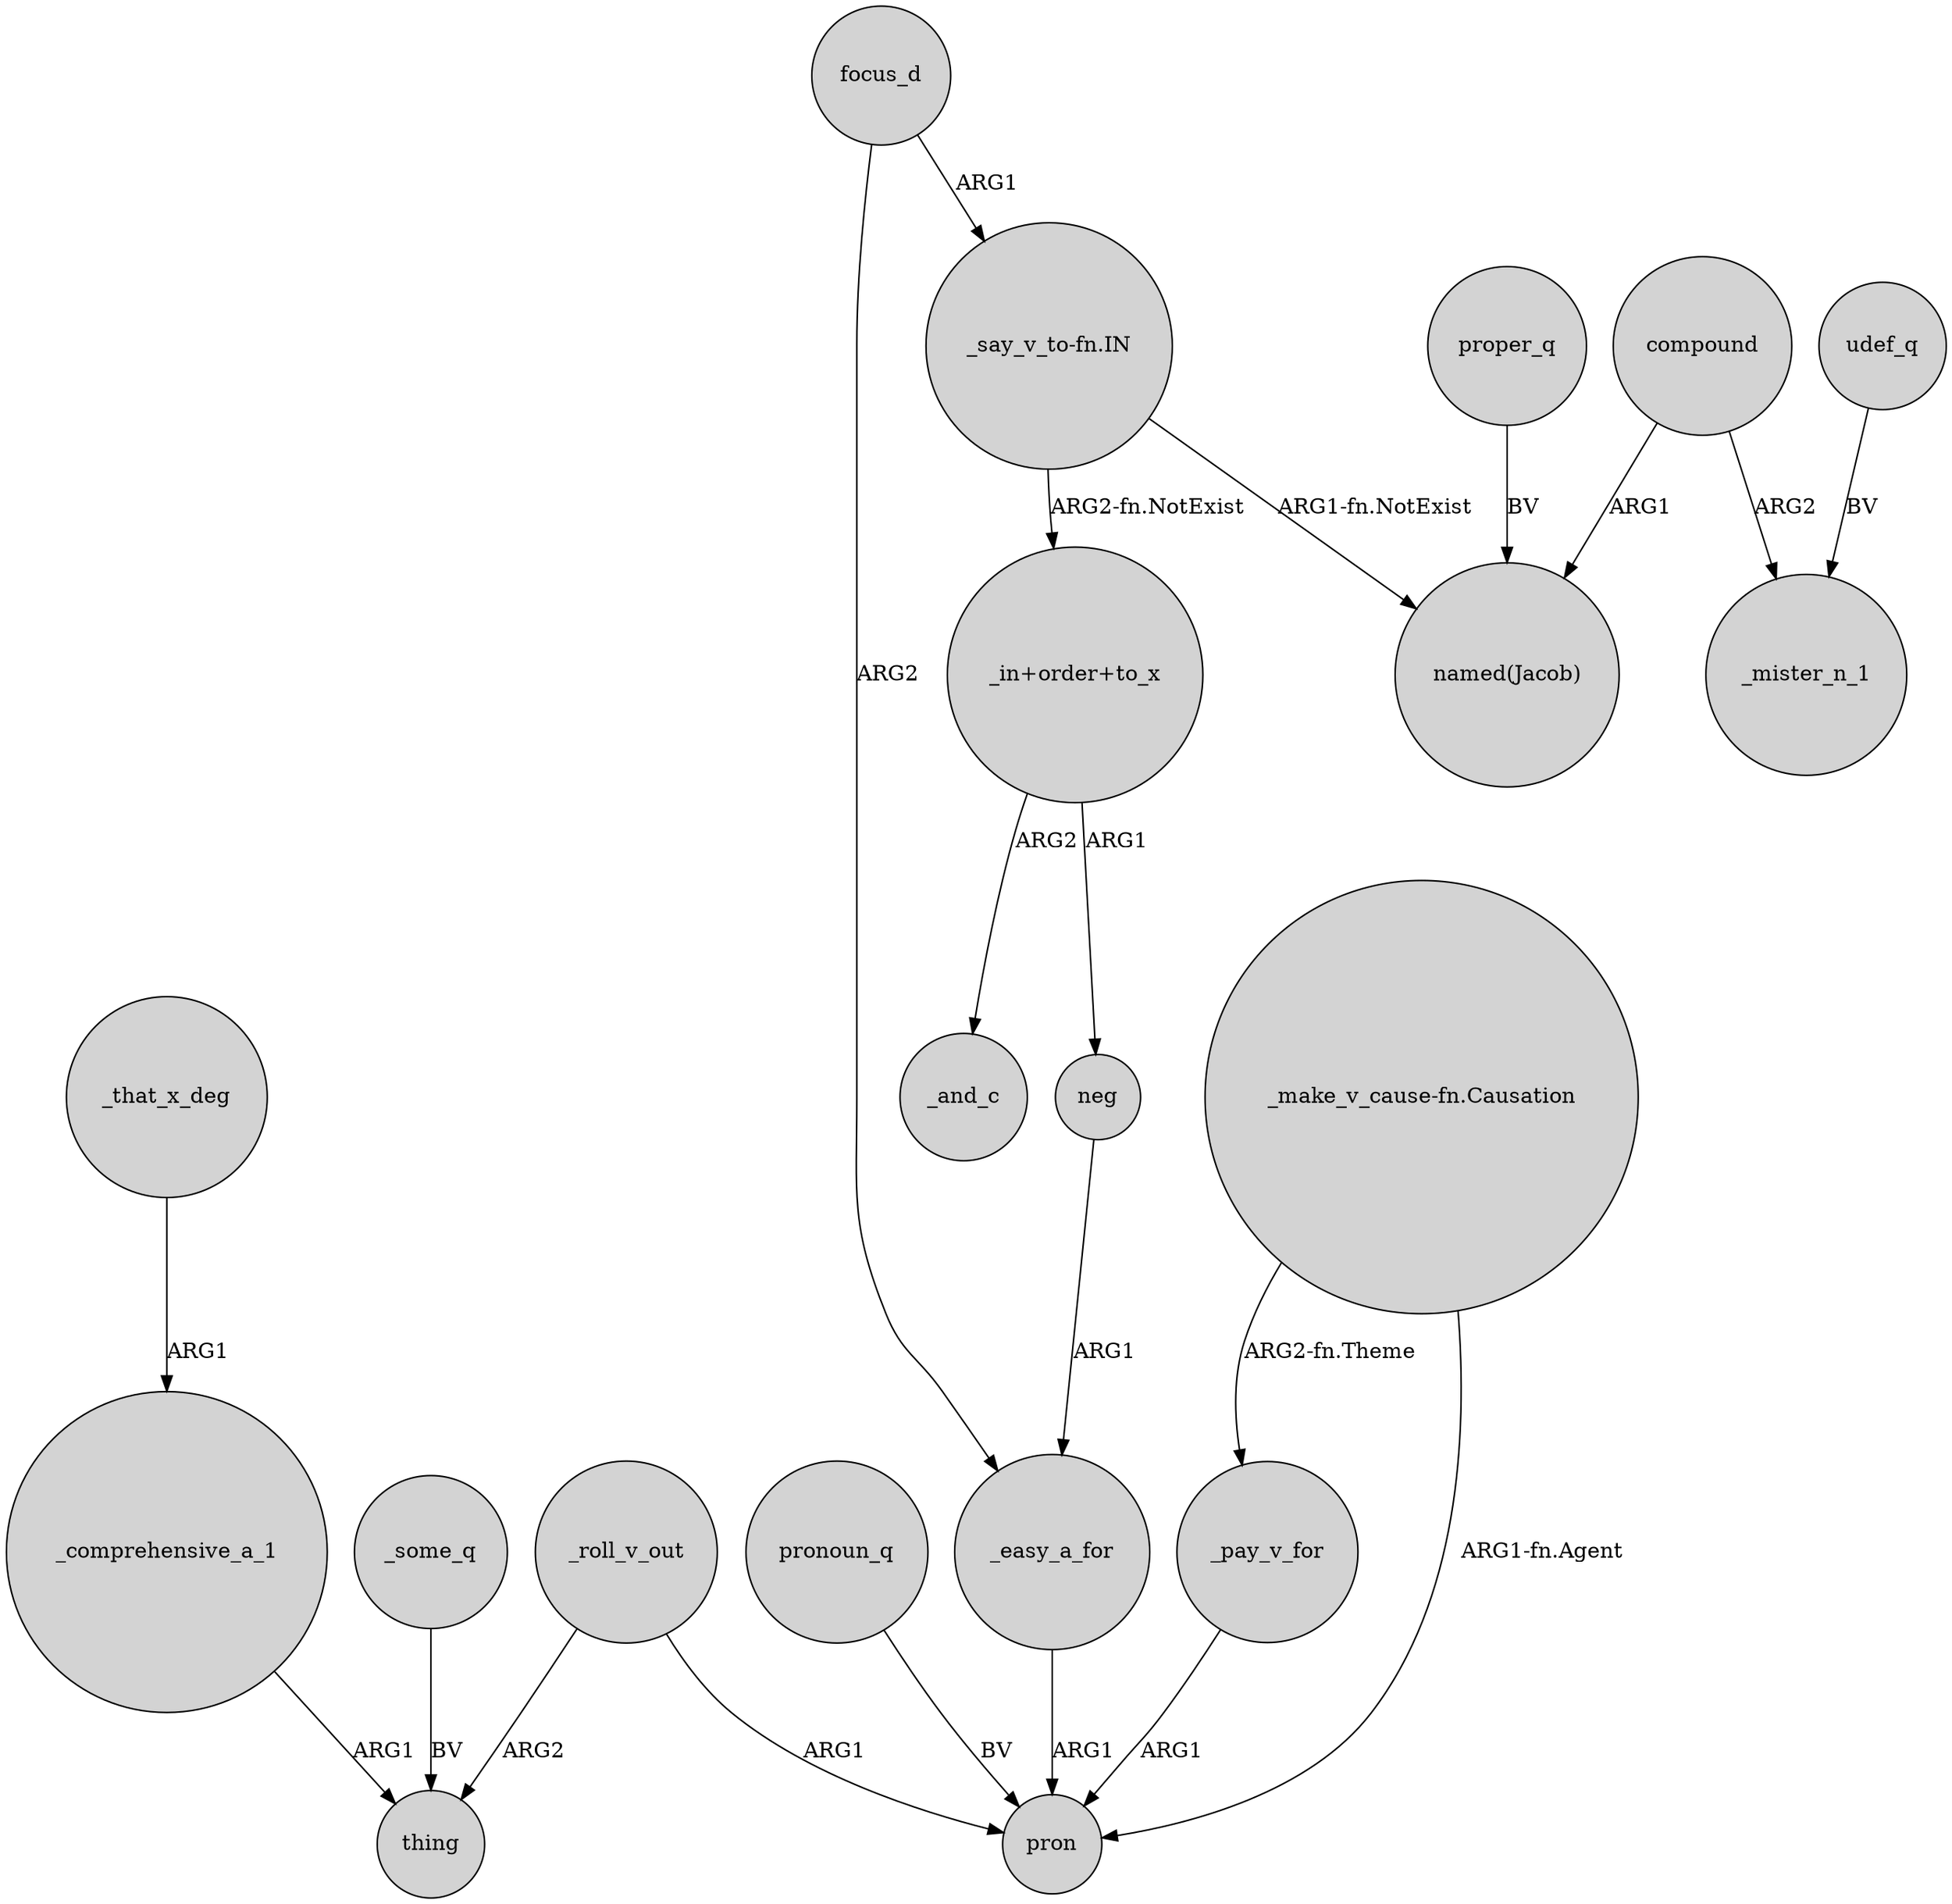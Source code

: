 digraph {
	node [shape=circle style=filled]
	"_say_v_to-fn.IN" -> "_in+order+to_x" [label="ARG2-fn.NotExist"]
	_comprehensive_a_1 -> thing [label=ARG1]
	compound -> "named(Jacob)" [label=ARG1]
	_some_q -> thing [label=BV]
	compound -> _mister_n_1 [label=ARG2]
	_easy_a_for -> pron [label=ARG1]
	udef_q -> _mister_n_1 [label=BV]
	_roll_v_out -> thing [label=ARG2]
	_pay_v_for -> pron [label=ARG1]
	"_say_v_to-fn.IN" -> "named(Jacob)" [label="ARG1-fn.NotExist"]
	pronoun_q -> pron [label=BV]
	_that_x_deg -> _comprehensive_a_1 [label=ARG1]
	"_in+order+to_x" -> neg [label=ARG1]
	"_make_v_cause-fn.Causation" -> _pay_v_for [label="ARG2-fn.Theme"]
	"_in+order+to_x" -> _and_c [label=ARG2]
	"_make_v_cause-fn.Causation" -> pron [label="ARG1-fn.Agent"]
	neg -> _easy_a_for [label=ARG1]
	proper_q -> "named(Jacob)" [label=BV]
	focus_d -> _easy_a_for [label=ARG2]
	focus_d -> "_say_v_to-fn.IN" [label=ARG1]
	_roll_v_out -> pron [label=ARG1]
}
